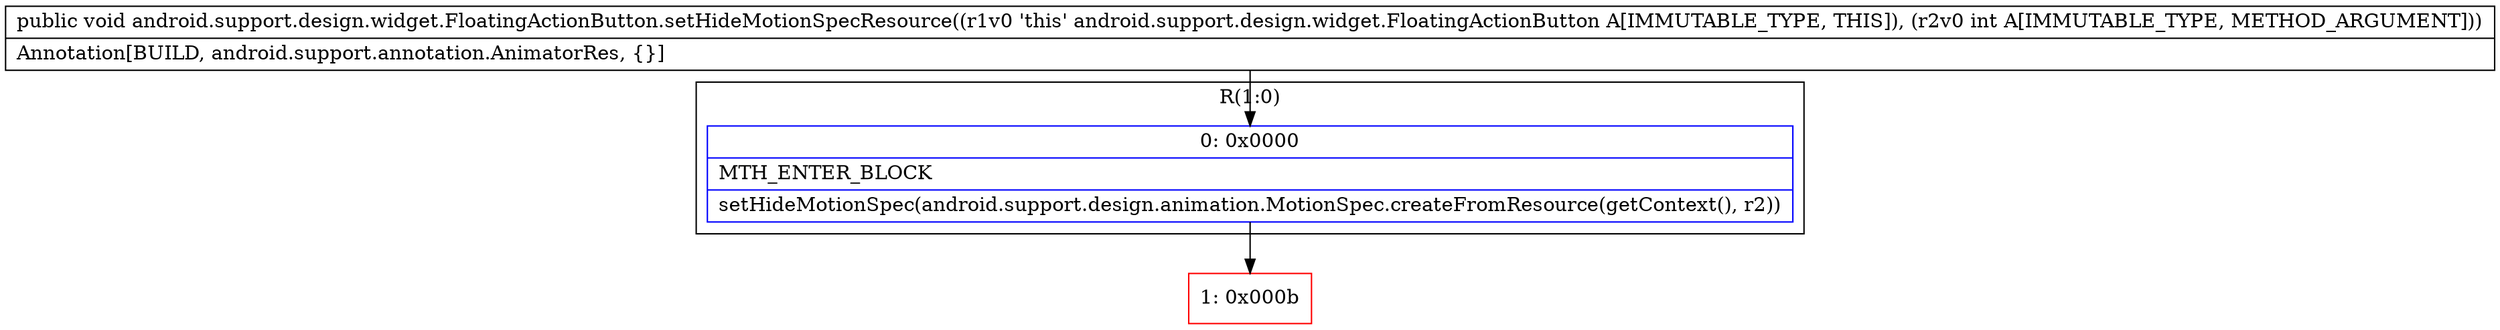 digraph "CFG forandroid.support.design.widget.FloatingActionButton.setHideMotionSpecResource(I)V" {
subgraph cluster_Region_1552906787 {
label = "R(1:0)";
node [shape=record,color=blue];
Node_0 [shape=record,label="{0\:\ 0x0000|MTH_ENTER_BLOCK\l|setHideMotionSpec(android.support.design.animation.MotionSpec.createFromResource(getContext(), r2))\l}"];
}
Node_1 [shape=record,color=red,label="{1\:\ 0x000b}"];
MethodNode[shape=record,label="{public void android.support.design.widget.FloatingActionButton.setHideMotionSpecResource((r1v0 'this' android.support.design.widget.FloatingActionButton A[IMMUTABLE_TYPE, THIS]), (r2v0 int A[IMMUTABLE_TYPE, METHOD_ARGUMENT]))  | Annotation[BUILD, android.support.annotation.AnimatorRes, \{\}]\l}"];
MethodNode -> Node_0;
Node_0 -> Node_1;
}

